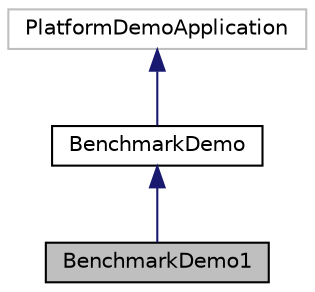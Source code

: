 digraph "BenchmarkDemo1"
{
  edge [fontname="Helvetica",fontsize="10",labelfontname="Helvetica",labelfontsize="10"];
  node [fontname="Helvetica",fontsize="10",shape=record];
  Node1 [label="BenchmarkDemo1",height=0.2,width=0.4,color="black", fillcolor="grey75", style="filled", fontcolor="black"];
  Node2 -> Node1 [dir="back",color="midnightblue",fontsize="10",style="solid",fontname="Helvetica"];
  Node2 [label="BenchmarkDemo",height=0.2,width=0.4,color="black", fillcolor="white", style="filled",URL="$class_benchmark_demo.html"];
  Node3 -> Node2 [dir="back",color="midnightblue",fontsize="10",style="solid",fontname="Helvetica"];
  Node3 [label="PlatformDemoApplication",height=0.2,width=0.4,color="grey75", fillcolor="white", style="filled"];
}
